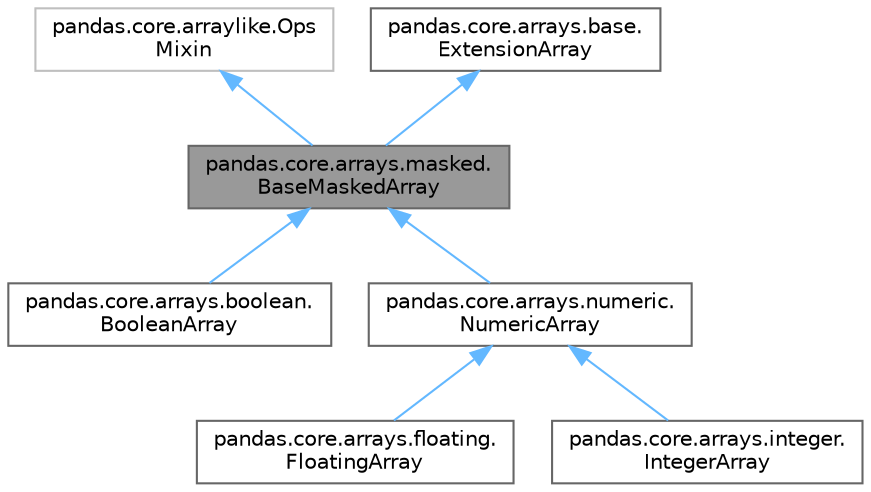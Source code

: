digraph "pandas.core.arrays.masked.BaseMaskedArray"
{
 // LATEX_PDF_SIZE
  bgcolor="transparent";
  edge [fontname=Helvetica,fontsize=10,labelfontname=Helvetica,labelfontsize=10];
  node [fontname=Helvetica,fontsize=10,shape=box,height=0.2,width=0.4];
  Node1 [id="Node000001",label="pandas.core.arrays.masked.\lBaseMaskedArray",height=0.2,width=0.4,color="gray40", fillcolor="grey60", style="filled", fontcolor="black",tooltip=" "];
  Node2 -> Node1 [id="edge1_Node000001_Node000002",dir="back",color="steelblue1",style="solid",tooltip=" "];
  Node2 [id="Node000002",label="pandas.core.arraylike.Ops\lMixin",height=0.2,width=0.4,color="grey75", fillcolor="white", style="filled",URL="$da/d26/classpandas_1_1core_1_1arraylike_1_1OpsMixin.html",tooltip=" "];
  Node3 -> Node1 [id="edge2_Node000001_Node000003",dir="back",color="steelblue1",style="solid",tooltip=" "];
  Node3 [id="Node000003",label="pandas.core.arrays.base.\lExtensionArray",height=0.2,width=0.4,color="gray40", fillcolor="white", style="filled",URL="$d4/dd3/classpandas_1_1core_1_1arrays_1_1base_1_1ExtensionArray.html",tooltip=" "];
  Node1 -> Node4 [id="edge3_Node000001_Node000004",dir="back",color="steelblue1",style="solid",tooltip=" "];
  Node4 [id="Node000004",label="pandas.core.arrays.boolean.\lBooleanArray",height=0.2,width=0.4,color="gray40", fillcolor="white", style="filled",URL="$d6/d9c/classpandas_1_1core_1_1arrays_1_1boolean_1_1BooleanArray.html",tooltip=" "];
  Node1 -> Node5 [id="edge4_Node000001_Node000005",dir="back",color="steelblue1",style="solid",tooltip=" "];
  Node5 [id="Node000005",label="pandas.core.arrays.numeric.\lNumericArray",height=0.2,width=0.4,color="gray40", fillcolor="white", style="filled",URL="$da/dd2/classpandas_1_1core_1_1arrays_1_1numeric_1_1NumericArray.html",tooltip=" "];
  Node5 -> Node6 [id="edge5_Node000005_Node000006",dir="back",color="steelblue1",style="solid",tooltip=" "];
  Node6 [id="Node000006",label="pandas.core.arrays.floating.\lFloatingArray",height=0.2,width=0.4,color="gray40", fillcolor="white", style="filled",URL="$d1/d77/classpandas_1_1core_1_1arrays_1_1floating_1_1FloatingArray.html",tooltip=" "];
  Node5 -> Node7 [id="edge6_Node000005_Node000007",dir="back",color="steelblue1",style="solid",tooltip=" "];
  Node7 [id="Node000007",label="pandas.core.arrays.integer.\lIntegerArray",height=0.2,width=0.4,color="gray40", fillcolor="white", style="filled",URL="$d2/de1/classpandas_1_1core_1_1arrays_1_1integer_1_1IntegerArray.html",tooltip=" "];
}
